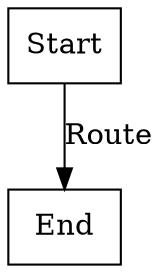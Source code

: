 digraph G { 
 Start [label="Start", shape="box"] 
 End [label="End", shape="box"] 
 Start -> End [label = "Route"] 
}
